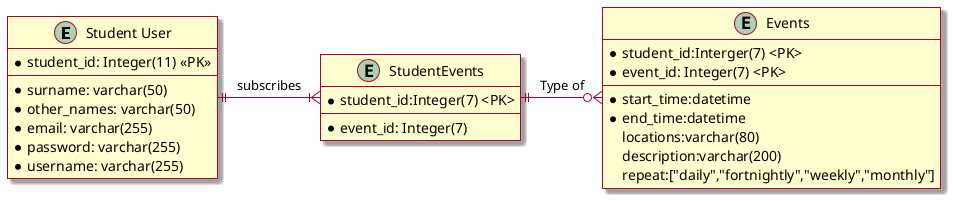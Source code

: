 @startuml entity relationship diagram
skin rose
' ======= Entities =======

entity "Student User" as student {
  *student_id: Integer(11) <<PK>>
  --
  *surname: varchar(50)
  *other_names: varchar(50)
  *email: varchar(255)
  *password: varchar(255)
  *username: varchar(255)
} 

entity "Events" as event{
  *student_id:Interger(7) <PK>
  *event_id: Integer(7) <PK>
  --
  *start_time:datetime
  *end_time:datetime
  locations:varchar(80)
  description:varchar(200)
  repeat:["daily","fortnightly","weekly","monthly"]
}

entity "StudentEvents" as sevents{
  *student_id:Integer(7) <PK>
  --
  *event_id: Integer(7)
}




' entity "timetable" as timetable{
'   *paper: char(7)<<FK>>
'   *date:datetime
'   *start_time:datetime
'   *end_time:datetime
'   *type:varchar(30)
'   *room:varchar(15)

' }

' entity "Classes" as class{
'     *paper: char(7)<<PK>>
'     *date:datetime
'     *start_time:datetime
'     *end_time:datetime
'     *type:varchar(30)
'     *room:varchar(15)

' }

' entity "Keydates" as key{
'   *event_name:
'   *start_time:
'   *end_time:
'    location:
'    type:
' }

' entity "Calendar" as calendar{
'   *paper: char(7)<<FK>>
'   *date:datetime
'   *type:varchar(30)
'   *room:varchar(15)
'   *comment/review:varchar(100)
' }


' ======= Relationships =======

' Note: the \r is a right-aligned line break (\l is left-aligned, and \n is centred)

student ||-|{ sevents : subscribes
sevents ||-o{event:Type of 



@enduml